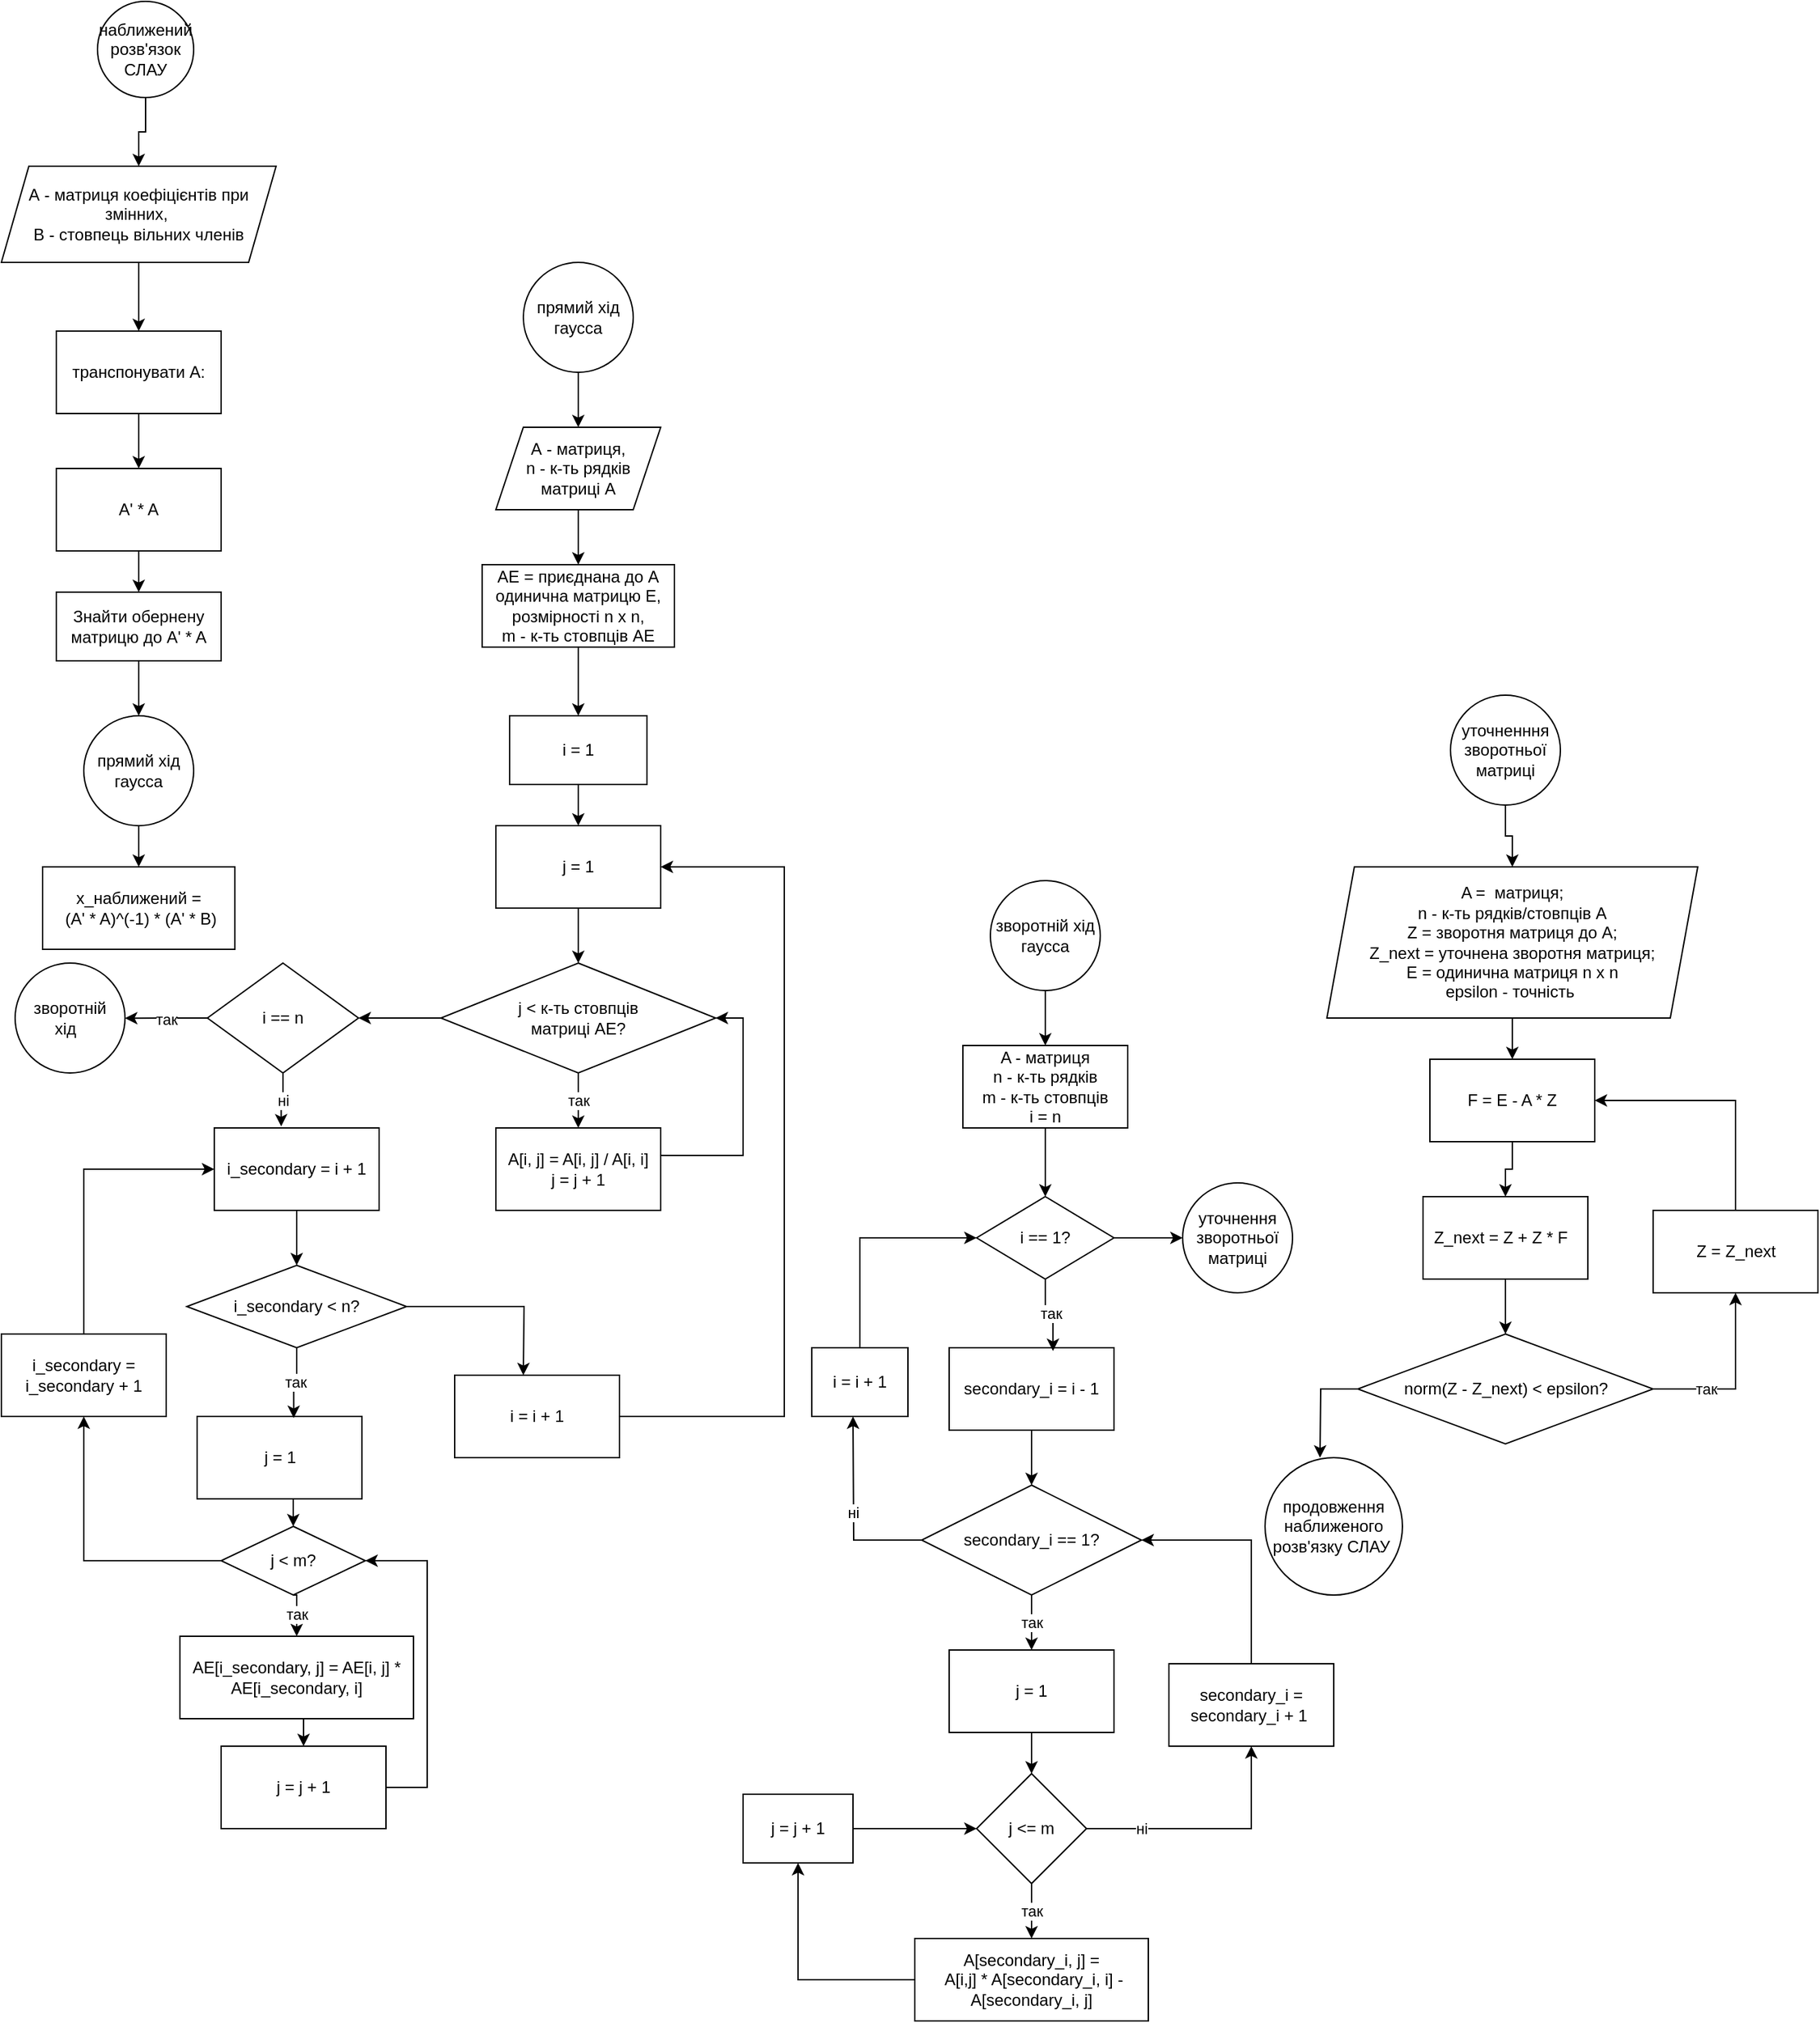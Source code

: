 <mxfile version="22.0.4" type="github">
  <diagram name="Page-1" id="MCVlKL_FO5edadwqrmti">
    <mxGraphModel dx="1050" dy="542" grid="1" gridSize="10" guides="1" tooltips="1" connect="1" arrows="1" fold="1" page="1" pageScale="1" pageWidth="850" pageHeight="1100" math="0" shadow="0">
      <root>
        <mxCell id="0" />
        <mxCell id="1" parent="0" />
        <mxCell id="VI6TpKPM9VBbAlUn-aQ2-7" style="edgeStyle=orthogonalEdgeStyle;rounded=0;orthogonalLoop=1;jettySize=auto;html=1;entryX=0.5;entryY=0;entryDx=0;entryDy=0;" parent="1" source="VI6TpKPM9VBbAlUn-aQ2-1" target="VI6TpKPM9VBbAlUn-aQ2-3" edge="1">
          <mxGeometry relative="1" as="geometry" />
        </mxCell>
        <mxCell id="VI6TpKPM9VBbAlUn-aQ2-1" value="транспонувати А:" style="rounded=0;whiteSpace=wrap;html=1;" parent="1" vertex="1">
          <mxGeometry x="330" y="370" width="120" height="60" as="geometry" />
        </mxCell>
        <mxCell id="VI6TpKPM9VBbAlUn-aQ2-8" style="edgeStyle=orthogonalEdgeStyle;rounded=0;orthogonalLoop=1;jettySize=auto;html=1;entryX=0.5;entryY=0;entryDx=0;entryDy=0;" parent="1" source="VI6TpKPM9VBbAlUn-aQ2-2" target="VI6TpKPM9VBbAlUn-aQ2-1" edge="1">
          <mxGeometry relative="1" as="geometry" />
        </mxCell>
        <mxCell id="VI6TpKPM9VBbAlUn-aQ2-2" value="А - матриця коефіцієнтів при змінних,&amp;nbsp;&lt;br&gt;B - стовпець вільних членів" style="shape=parallelogram;perimeter=parallelogramPerimeter;whiteSpace=wrap;html=1;fixedSize=1;" parent="1" vertex="1">
          <mxGeometry x="290" y="250" width="200" height="70" as="geometry" />
        </mxCell>
        <mxCell id="VI6TpKPM9VBbAlUn-aQ2-6" style="edgeStyle=orthogonalEdgeStyle;rounded=0;orthogonalLoop=1;jettySize=auto;html=1;exitX=0.5;exitY=1;exitDx=0;exitDy=0;entryX=0.5;entryY=0;entryDx=0;entryDy=0;" parent="1" source="VI6TpKPM9VBbAlUn-aQ2-3" target="VI6TpKPM9VBbAlUn-aQ2-4" edge="1">
          <mxGeometry relative="1" as="geometry" />
        </mxCell>
        <mxCell id="VI6TpKPM9VBbAlUn-aQ2-3" value="A&#39; * A" style="rounded=0;whiteSpace=wrap;html=1;" parent="1" vertex="1">
          <mxGeometry x="330" y="470" width="120" height="60" as="geometry" />
        </mxCell>
        <mxCell id="VI6TpKPM9VBbAlUn-aQ2-4" value="Знайти обернену матрицю до A&#39; * A" style="rounded=0;whiteSpace=wrap;html=1;" parent="1" vertex="1">
          <mxGeometry x="330" y="560" width="120" height="50" as="geometry" />
        </mxCell>
        <mxCell id="VI6TpKPM9VBbAlUn-aQ2-9" value="x_наближений =&lt;br&gt;&amp;nbsp;(A&#39; * A)^(-1) * (A&#39; * B)" style="rounded=0;whiteSpace=wrap;html=1;" parent="1" vertex="1">
          <mxGeometry x="320" y="760" width="140" height="60" as="geometry" />
        </mxCell>
        <mxCell id="VI6TpKPM9VBbAlUn-aQ2-10" style="edgeStyle=orthogonalEdgeStyle;rounded=0;orthogonalLoop=1;jettySize=auto;html=1;entryX=0.5;entryY=0;entryDx=0;entryDy=0;" parent="1" source="VI6TpKPM9VBbAlUn-aQ2-4" edge="1" target="ji1PHynXxhOMAUk71epo-2">
          <mxGeometry relative="1" as="geometry">
            <mxPoint x="390" y="660" as="targetPoint" />
          </mxGeometry>
        </mxCell>
        <mxCell id="VI6TpKPM9VBbAlUn-aQ2-53" value="" style="edgeStyle=orthogonalEdgeStyle;rounded=0;orthogonalLoop=1;jettySize=auto;html=1;" parent="1" source="VI6TpKPM9VBbAlUn-aQ2-13" target="VI6TpKPM9VBbAlUn-aQ2-14" edge="1">
          <mxGeometry relative="1" as="geometry" />
        </mxCell>
        <mxCell id="VI6TpKPM9VBbAlUn-aQ2-13" value="А - матриця,&lt;br&gt;n - к-ть рядків матриці А" style="shape=parallelogram;perimeter=parallelogramPerimeter;whiteSpace=wrap;html=1;fixedSize=1;" parent="1" vertex="1">
          <mxGeometry x="650" y="440" width="120" height="60" as="geometry" />
        </mxCell>
        <mxCell id="VI6TpKPM9VBbAlUn-aQ2-24" style="edgeStyle=orthogonalEdgeStyle;rounded=0;orthogonalLoop=1;jettySize=auto;html=1;entryX=0.5;entryY=0;entryDx=0;entryDy=0;" parent="1" source="VI6TpKPM9VBbAlUn-aQ2-14" target="VI6TpKPM9VBbAlUn-aQ2-15" edge="1">
          <mxGeometry relative="1" as="geometry" />
        </mxCell>
        <mxCell id="VI6TpKPM9VBbAlUn-aQ2-14" value="AE = приєднана до А одинична матрицю E, розмірності n x n,&lt;br&gt;m - к-ть стовпців AE" style="rounded=0;whiteSpace=wrap;html=1;" parent="1" vertex="1">
          <mxGeometry x="640" y="540" width="140" height="60" as="geometry" />
        </mxCell>
        <mxCell id="VI6TpKPM9VBbAlUn-aQ2-23" style="edgeStyle=orthogonalEdgeStyle;rounded=0;orthogonalLoop=1;jettySize=auto;html=1;entryX=0.5;entryY=0;entryDx=0;entryDy=0;" parent="1" source="VI6TpKPM9VBbAlUn-aQ2-15" target="VI6TpKPM9VBbAlUn-aQ2-17" edge="1">
          <mxGeometry relative="1" as="geometry">
            <mxPoint x="710" y="620" as="targetPoint" />
          </mxGeometry>
        </mxCell>
        <mxCell id="VI6TpKPM9VBbAlUn-aQ2-15" value="i = 1" style="rounded=0;whiteSpace=wrap;html=1;" parent="1" vertex="1">
          <mxGeometry x="660" y="650" width="100" height="50" as="geometry" />
        </mxCell>
        <mxCell id="VI6TpKPM9VBbAlUn-aQ2-21" style="edgeStyle=orthogonalEdgeStyle;rounded=0;orthogonalLoop=1;jettySize=auto;html=1;entryX=0.5;entryY=0;entryDx=0;entryDy=0;" parent="1" source="VI6TpKPM9VBbAlUn-aQ2-17" target="VI6TpKPM9VBbAlUn-aQ2-18" edge="1">
          <mxGeometry relative="1" as="geometry" />
        </mxCell>
        <mxCell id="VI6TpKPM9VBbAlUn-aQ2-17" value="j = 1" style="rounded=0;whiteSpace=wrap;html=1;" parent="1" vertex="1">
          <mxGeometry x="650" y="730" width="120" height="60" as="geometry" />
        </mxCell>
        <mxCell id="VI6TpKPM9VBbAlUn-aQ2-25" value="так" style="edgeStyle=orthogonalEdgeStyle;rounded=0;orthogonalLoop=1;jettySize=auto;html=1;exitX=0.5;exitY=1;exitDx=0;exitDy=0;entryX=0.5;entryY=0;entryDx=0;entryDy=0;" parent="1" source="VI6TpKPM9VBbAlUn-aQ2-18" target="VI6TpKPM9VBbAlUn-aQ2-19" edge="1">
          <mxGeometry relative="1" as="geometry" />
        </mxCell>
        <mxCell id="VI6TpKPM9VBbAlUn-aQ2-27" style="edgeStyle=orthogonalEdgeStyle;rounded=0;orthogonalLoop=1;jettySize=auto;html=1;exitX=0;exitY=0.5;exitDx=0;exitDy=0;entryX=1;entryY=0.5;entryDx=0;entryDy=0;" parent="1" source="VI6TpKPM9VBbAlUn-aQ2-18" target="VI6TpKPM9VBbAlUn-aQ2-26" edge="1">
          <mxGeometry relative="1" as="geometry" />
        </mxCell>
        <mxCell id="VI6TpKPM9VBbAlUn-aQ2-18" value="j &amp;lt; к-ть стовпців &lt;br&gt;матриці AE?" style="rhombus;whiteSpace=wrap;html=1;" parent="1" vertex="1">
          <mxGeometry x="610" y="830" width="200" height="80" as="geometry" />
        </mxCell>
        <mxCell id="VI6TpKPM9VBbAlUn-aQ2-20" style="edgeStyle=orthogonalEdgeStyle;rounded=0;orthogonalLoop=1;jettySize=auto;html=1;entryX=1;entryY=0.5;entryDx=0;entryDy=0;" parent="1" target="VI6TpKPM9VBbAlUn-aQ2-18" edge="1">
          <mxGeometry relative="1" as="geometry">
            <mxPoint x="760" y="970" as="sourcePoint" />
            <Array as="points">
              <mxPoint x="830" y="970" />
              <mxPoint x="830" y="870" />
            </Array>
          </mxGeometry>
        </mxCell>
        <mxCell id="VI6TpKPM9VBbAlUn-aQ2-19" value="A[i, j] = A[i, j] / A[i, i]&lt;br&gt;j = j + 1" style="rounded=0;whiteSpace=wrap;html=1;" parent="1" vertex="1">
          <mxGeometry x="650" y="950" width="120" height="60" as="geometry" />
        </mxCell>
        <mxCell id="VI6TpKPM9VBbAlUn-aQ2-48" value="ні" style="edgeStyle=orthogonalEdgeStyle;rounded=0;orthogonalLoop=1;jettySize=auto;html=1;entryX=0.406;entryY=-0.018;entryDx=0;entryDy=0;entryPerimeter=0;" parent="1" source="VI6TpKPM9VBbAlUn-aQ2-26" target="VI6TpKPM9VBbAlUn-aQ2-28" edge="1">
          <mxGeometry relative="1" as="geometry">
            <mxPoint x="495" y="940" as="targetPoint" />
          </mxGeometry>
        </mxCell>
        <mxCell id="VI6TpKPM9VBbAlUn-aQ2-49" value="так" style="edgeStyle=orthogonalEdgeStyle;rounded=0;orthogonalLoop=1;jettySize=auto;html=1;exitX=0;exitY=0.5;exitDx=0;exitDy=0;" parent="1" source="VI6TpKPM9VBbAlUn-aQ2-26" edge="1">
          <mxGeometry relative="1" as="geometry">
            <mxPoint x="380" y="870.111" as="targetPoint" />
          </mxGeometry>
        </mxCell>
        <mxCell id="VI6TpKPM9VBbAlUn-aQ2-26" value="i == n" style="rhombus;whiteSpace=wrap;html=1;" parent="1" vertex="1">
          <mxGeometry x="440" y="830" width="110" height="80" as="geometry" />
        </mxCell>
        <mxCell id="VI6TpKPM9VBbAlUn-aQ2-42" style="edgeStyle=orthogonalEdgeStyle;rounded=0;orthogonalLoop=1;jettySize=auto;html=1;entryX=0.5;entryY=0;entryDx=0;entryDy=0;" parent="1" source="VI6TpKPM9VBbAlUn-aQ2-28" target="VI6TpKPM9VBbAlUn-aQ2-29" edge="1">
          <mxGeometry relative="1" as="geometry" />
        </mxCell>
        <mxCell id="VI6TpKPM9VBbAlUn-aQ2-28" value="i_secondary = i + 1" style="rounded=0;whiteSpace=wrap;html=1;" parent="1" vertex="1">
          <mxGeometry x="445" y="950" width="120" height="60" as="geometry" />
        </mxCell>
        <mxCell id="VI6TpKPM9VBbAlUn-aQ2-46" style="edgeStyle=orthogonalEdgeStyle;rounded=0;orthogonalLoop=1;jettySize=auto;html=1;exitX=1;exitY=0.5;exitDx=0;exitDy=0;" parent="1" source="VI6TpKPM9VBbAlUn-aQ2-29" edge="1">
          <mxGeometry relative="1" as="geometry">
            <mxPoint x="670" y="1130" as="targetPoint" />
          </mxGeometry>
        </mxCell>
        <mxCell id="VI6TpKPM9VBbAlUn-aQ2-29" value="i_secondary &amp;lt; n?" style="rhombus;whiteSpace=wrap;html=1;" parent="1" vertex="1">
          <mxGeometry x="425" y="1050" width="160" height="60" as="geometry" />
        </mxCell>
        <mxCell id="VI6TpKPM9VBbAlUn-aQ2-39" style="edgeStyle=orthogonalEdgeStyle;rounded=0;orthogonalLoop=1;jettySize=auto;html=1;exitX=0.5;exitY=1;exitDx=0;exitDy=0;entryX=0.5;entryY=0;entryDx=0;entryDy=0;" parent="1" source="VI6TpKPM9VBbAlUn-aQ2-30" target="VI6TpKPM9VBbAlUn-aQ2-31" edge="1">
          <mxGeometry relative="1" as="geometry" />
        </mxCell>
        <mxCell id="VI6TpKPM9VBbAlUn-aQ2-30" value="j = 1" style="rounded=0;whiteSpace=wrap;html=1;" parent="1" vertex="1">
          <mxGeometry x="432.5" y="1160" width="120" height="60" as="geometry" />
        </mxCell>
        <mxCell id="VI6TpKPM9VBbAlUn-aQ2-34" value="так" style="edgeStyle=orthogonalEdgeStyle;rounded=0;orthogonalLoop=1;jettySize=auto;html=1;exitX=0.5;exitY=1;exitDx=0;exitDy=0;entryX=0.5;entryY=0;entryDx=0;entryDy=0;" parent="1" source="VI6TpKPM9VBbAlUn-aQ2-31" target="VI6TpKPM9VBbAlUn-aQ2-32" edge="1">
          <mxGeometry relative="1" as="geometry">
            <mxPoint x="492.769" y="1310.0" as="targetPoint" />
          </mxGeometry>
        </mxCell>
        <mxCell id="VI6TpKPM9VBbAlUn-aQ2-44" style="edgeStyle=orthogonalEdgeStyle;rounded=0;orthogonalLoop=1;jettySize=auto;html=1;exitX=0;exitY=0.5;exitDx=0;exitDy=0;entryX=0.5;entryY=1;entryDx=0;entryDy=0;" parent="1" source="VI6TpKPM9VBbAlUn-aQ2-31" target="VI6TpKPM9VBbAlUn-aQ2-43" edge="1">
          <mxGeometry relative="1" as="geometry" />
        </mxCell>
        <mxCell id="VI6TpKPM9VBbAlUn-aQ2-31" value="j &amp;lt; m?" style="rhombus;whiteSpace=wrap;html=1;" parent="1" vertex="1">
          <mxGeometry x="450" y="1240" width="105" height="50" as="geometry" />
        </mxCell>
        <mxCell id="VI6TpKPM9VBbAlUn-aQ2-37" style="edgeStyle=orthogonalEdgeStyle;rounded=0;orthogonalLoop=1;jettySize=auto;html=1;exitX=0.5;exitY=1;exitDx=0;exitDy=0;entryX=0.5;entryY=0;entryDx=0;entryDy=0;" parent="1" source="VI6TpKPM9VBbAlUn-aQ2-32" target="VI6TpKPM9VBbAlUn-aQ2-33" edge="1">
          <mxGeometry relative="1" as="geometry" />
        </mxCell>
        <mxCell id="VI6TpKPM9VBbAlUn-aQ2-32" value="AE[i_secondary, j] = AE[i, j] * AE[i_secondary, i]" style="rounded=0;whiteSpace=wrap;html=1;" parent="1" vertex="1">
          <mxGeometry x="420" y="1320" width="170" height="60" as="geometry" />
        </mxCell>
        <mxCell id="VI6TpKPM9VBbAlUn-aQ2-38" style="edgeStyle=orthogonalEdgeStyle;rounded=0;orthogonalLoop=1;jettySize=auto;html=1;exitX=1;exitY=0.5;exitDx=0;exitDy=0;entryX=1;entryY=0.5;entryDx=0;entryDy=0;" parent="1" source="VI6TpKPM9VBbAlUn-aQ2-33" target="VI6TpKPM9VBbAlUn-aQ2-31" edge="1">
          <mxGeometry relative="1" as="geometry">
            <Array as="points">
              <mxPoint x="600" y="1430" />
              <mxPoint x="600" y="1265" />
            </Array>
          </mxGeometry>
        </mxCell>
        <mxCell id="VI6TpKPM9VBbAlUn-aQ2-33" value="j = j + 1" style="rounded=0;whiteSpace=wrap;html=1;" parent="1" vertex="1">
          <mxGeometry x="450" y="1400" width="120" height="60" as="geometry" />
        </mxCell>
        <mxCell id="VI6TpKPM9VBbAlUn-aQ2-41" value="так" style="edgeStyle=orthogonalEdgeStyle;rounded=0;orthogonalLoop=1;jettySize=auto;html=1;exitX=0.5;exitY=1;exitDx=0;exitDy=0;entryX=0.586;entryY=0.019;entryDx=0;entryDy=0;entryPerimeter=0;" parent="1" source="VI6TpKPM9VBbAlUn-aQ2-29" target="VI6TpKPM9VBbAlUn-aQ2-30" edge="1">
          <mxGeometry relative="1" as="geometry" />
        </mxCell>
        <mxCell id="VI6TpKPM9VBbAlUn-aQ2-45" style="edgeStyle=orthogonalEdgeStyle;rounded=0;orthogonalLoop=1;jettySize=auto;html=1;exitX=0.5;exitY=0;exitDx=0;exitDy=0;entryX=0;entryY=0.5;entryDx=0;entryDy=0;" parent="1" source="VI6TpKPM9VBbAlUn-aQ2-43" target="VI6TpKPM9VBbAlUn-aQ2-28" edge="1">
          <mxGeometry relative="1" as="geometry" />
        </mxCell>
        <mxCell id="VI6TpKPM9VBbAlUn-aQ2-43" value="i_secondary = i_secondary + 1" style="rounded=0;whiteSpace=wrap;html=1;" parent="1" vertex="1">
          <mxGeometry x="290" y="1100" width="120" height="60" as="geometry" />
        </mxCell>
        <mxCell id="VI6TpKPM9VBbAlUn-aQ2-51" style="edgeStyle=orthogonalEdgeStyle;rounded=0;orthogonalLoop=1;jettySize=auto;html=1;entryX=1;entryY=0.5;entryDx=0;entryDy=0;" parent="1" source="VI6TpKPM9VBbAlUn-aQ2-47" target="VI6TpKPM9VBbAlUn-aQ2-17" edge="1">
          <mxGeometry relative="1" as="geometry">
            <mxPoint x="710" y="645" as="targetPoint" />
            <Array as="points">
              <mxPoint x="860" y="1160" />
              <mxPoint x="860" y="760" />
            </Array>
          </mxGeometry>
        </mxCell>
        <mxCell id="VI6TpKPM9VBbAlUn-aQ2-47" value="i = i + 1" style="rounded=0;whiteSpace=wrap;html=1;" parent="1" vertex="1">
          <mxGeometry x="620" y="1130" width="120" height="60" as="geometry" />
        </mxCell>
        <mxCell id="VI6TpKPM9VBbAlUn-aQ2-50" value="зворотній хід&amp;nbsp;&amp;nbsp;" style="ellipse;whiteSpace=wrap;html=1;aspect=fixed;" parent="1" vertex="1">
          <mxGeometry x="300" y="830" width="80" height="80" as="geometry" />
        </mxCell>
        <mxCell id="ji1PHynXxhOMAUk71epo-1" value="прямий хід гаусса" style="ellipse;whiteSpace=wrap;html=1;aspect=fixed;" vertex="1" parent="1">
          <mxGeometry x="670" y="320" width="80" height="80" as="geometry" />
        </mxCell>
        <mxCell id="ji1PHynXxhOMAUk71epo-2" value="прямий хід гаусса" style="ellipse;whiteSpace=wrap;html=1;aspect=fixed;" vertex="1" parent="1">
          <mxGeometry x="350" y="650" width="80" height="80" as="geometry" />
        </mxCell>
        <mxCell id="ji1PHynXxhOMAUk71epo-3" value="" style="endArrow=classic;html=1;rounded=0;exitX=0.5;exitY=1;exitDx=0;exitDy=0;entryX=0.5;entryY=0;entryDx=0;entryDy=0;" edge="1" parent="1" source="ji1PHynXxhOMAUk71epo-2" target="VI6TpKPM9VBbAlUn-aQ2-9">
          <mxGeometry width="50" height="50" relative="1" as="geometry">
            <mxPoint x="510" y="720" as="sourcePoint" />
            <mxPoint x="560" y="670" as="targetPoint" />
          </mxGeometry>
        </mxCell>
        <mxCell id="ji1PHynXxhOMAUk71epo-4" value="" style="endArrow=classic;html=1;rounded=0;entryX=0.5;entryY=0;entryDx=0;entryDy=0;exitX=0.5;exitY=1;exitDx=0;exitDy=0;" edge="1" parent="1" source="ji1PHynXxhOMAUk71epo-1" target="VI6TpKPM9VBbAlUn-aQ2-13">
          <mxGeometry width="50" height="50" relative="1" as="geometry">
            <mxPoint x="480" y="430" as="sourcePoint" />
            <mxPoint x="530" y="380" as="targetPoint" />
          </mxGeometry>
        </mxCell>
        <mxCell id="ji1PHynXxhOMAUk71epo-16" style="edgeStyle=orthogonalEdgeStyle;rounded=0;orthogonalLoop=1;jettySize=auto;html=1;exitX=0.5;exitY=1;exitDx=0;exitDy=0;entryX=0.5;entryY=0;entryDx=0;entryDy=0;" edge="1" parent="1" source="ji1PHynXxhOMAUk71epo-5" target="ji1PHynXxhOMAUk71epo-6">
          <mxGeometry relative="1" as="geometry" />
        </mxCell>
        <mxCell id="ji1PHynXxhOMAUk71epo-5" value="зворотній хід гаусса" style="ellipse;whiteSpace=wrap;html=1;aspect=fixed;" vertex="1" parent="1">
          <mxGeometry x="1010" y="770" width="80" height="80" as="geometry" />
        </mxCell>
        <mxCell id="ji1PHynXxhOMAUk71epo-17" style="edgeStyle=orthogonalEdgeStyle;rounded=0;orthogonalLoop=1;jettySize=auto;html=1;exitX=0.5;exitY=1;exitDx=0;exitDy=0;entryX=0.5;entryY=0;entryDx=0;entryDy=0;" edge="1" parent="1" source="ji1PHynXxhOMAUk71epo-6" target="ji1PHynXxhOMAUk71epo-8">
          <mxGeometry relative="1" as="geometry" />
        </mxCell>
        <mxCell id="ji1PHynXxhOMAUk71epo-6" value="A - матриця&lt;br&gt;n - к-ть рядків&lt;br&gt;m - к-ть стовпців&lt;br&gt;i = n" style="rounded=0;whiteSpace=wrap;html=1;" vertex="1" parent="1">
          <mxGeometry x="990" y="890" width="120" height="60" as="geometry" />
        </mxCell>
        <mxCell id="ji1PHynXxhOMAUk71epo-19" style="edgeStyle=orthogonalEdgeStyle;rounded=0;orthogonalLoop=1;jettySize=auto;html=1;exitX=0.5;exitY=1;exitDx=0;exitDy=0;entryX=0.5;entryY=0;entryDx=0;entryDy=0;" edge="1" parent="1" source="ji1PHynXxhOMAUk71epo-7" target="ji1PHynXxhOMAUk71epo-9">
          <mxGeometry relative="1" as="geometry" />
        </mxCell>
        <mxCell id="ji1PHynXxhOMAUk71epo-7" value="secondary_i = i - 1" style="rounded=0;whiteSpace=wrap;html=1;" vertex="1" parent="1">
          <mxGeometry x="980" y="1110" width="120" height="60" as="geometry" />
        </mxCell>
        <mxCell id="ji1PHynXxhOMAUk71epo-32" style="edgeStyle=orthogonalEdgeStyle;rounded=0;orthogonalLoop=1;jettySize=auto;html=1;exitX=1;exitY=0.5;exitDx=0;exitDy=0;" edge="1" parent="1" source="ji1PHynXxhOMAUk71epo-8">
          <mxGeometry relative="1" as="geometry">
            <mxPoint x="1150" y="1030" as="targetPoint" />
          </mxGeometry>
        </mxCell>
        <mxCell id="ji1PHynXxhOMAUk71epo-8" value="i == 1?" style="rhombus;whiteSpace=wrap;html=1;" vertex="1" parent="1">
          <mxGeometry x="1000" y="1000" width="100" height="60" as="geometry" />
        </mxCell>
        <mxCell id="ji1PHynXxhOMAUk71epo-20" value="так" style="edgeStyle=orthogonalEdgeStyle;rounded=0;orthogonalLoop=1;jettySize=auto;html=1;exitX=0.5;exitY=1;exitDx=0;exitDy=0;entryX=0.5;entryY=0;entryDx=0;entryDy=0;" edge="1" parent="1" source="ji1PHynXxhOMAUk71epo-9" target="ji1PHynXxhOMAUk71epo-10">
          <mxGeometry relative="1" as="geometry" />
        </mxCell>
        <mxCell id="ji1PHynXxhOMAUk71epo-30" value="ні" style="edgeStyle=orthogonalEdgeStyle;rounded=0;orthogonalLoop=1;jettySize=auto;html=1;exitX=0;exitY=0.5;exitDx=0;exitDy=0;" edge="1" parent="1" source="ji1PHynXxhOMAUk71epo-9">
          <mxGeometry relative="1" as="geometry">
            <mxPoint x="910" y="1160" as="targetPoint" />
          </mxGeometry>
        </mxCell>
        <mxCell id="ji1PHynXxhOMAUk71epo-9" value="secondary_i == 1?" style="rhombus;whiteSpace=wrap;html=1;" vertex="1" parent="1">
          <mxGeometry x="960" y="1210" width="160" height="80" as="geometry" />
        </mxCell>
        <mxCell id="ji1PHynXxhOMAUk71epo-21" style="edgeStyle=orthogonalEdgeStyle;rounded=0;orthogonalLoop=1;jettySize=auto;html=1;exitX=0.5;exitY=1;exitDx=0;exitDy=0;entryX=0.5;entryY=0;entryDx=0;entryDy=0;" edge="1" parent="1" source="ji1PHynXxhOMAUk71epo-10" target="ji1PHynXxhOMAUk71epo-11">
          <mxGeometry relative="1" as="geometry" />
        </mxCell>
        <mxCell id="ji1PHynXxhOMAUk71epo-10" value="j = 1" style="rounded=0;whiteSpace=wrap;html=1;" vertex="1" parent="1">
          <mxGeometry x="980" y="1330" width="120" height="60" as="geometry" />
        </mxCell>
        <mxCell id="ji1PHynXxhOMAUk71epo-22" value="так" style="edgeStyle=orthogonalEdgeStyle;rounded=0;orthogonalLoop=1;jettySize=auto;html=1;" edge="1" parent="1" source="ji1PHynXxhOMAUk71epo-11" target="ji1PHynXxhOMAUk71epo-12">
          <mxGeometry relative="1" as="geometry" />
        </mxCell>
        <mxCell id="ji1PHynXxhOMAUk71epo-28" value="ні" style="edgeStyle=orthogonalEdgeStyle;rounded=0;orthogonalLoop=1;jettySize=auto;html=1;exitX=1;exitY=0.5;exitDx=0;exitDy=0;" edge="1" parent="1" source="ji1PHynXxhOMAUk71epo-11" target="ji1PHynXxhOMAUk71epo-14">
          <mxGeometry x="-0.556" relative="1" as="geometry">
            <mxPoint x="1220" y="1400" as="targetPoint" />
            <mxPoint as="offset" />
          </mxGeometry>
        </mxCell>
        <mxCell id="ji1PHynXxhOMAUk71epo-11" value="j &amp;lt;= m" style="rhombus;whiteSpace=wrap;html=1;" vertex="1" parent="1">
          <mxGeometry x="1000" y="1420" width="80" height="80" as="geometry" />
        </mxCell>
        <mxCell id="ji1PHynXxhOMAUk71epo-26" style="edgeStyle=orthogonalEdgeStyle;rounded=0;orthogonalLoop=1;jettySize=auto;html=1;exitX=0;exitY=0.5;exitDx=0;exitDy=0;entryX=0.5;entryY=1;entryDx=0;entryDy=0;" edge="1" parent="1" source="ji1PHynXxhOMAUk71epo-12" target="ji1PHynXxhOMAUk71epo-13">
          <mxGeometry relative="1" as="geometry" />
        </mxCell>
        <mxCell id="ji1PHynXxhOMAUk71epo-12" value="A[secondary_i, j] =&lt;br&gt;&amp;nbsp;A[i,j] * A[secondary_i, i] - A[secondary_i, j]" style="rounded=0;whiteSpace=wrap;html=1;" vertex="1" parent="1">
          <mxGeometry x="955" y="1540" width="170" height="60" as="geometry" />
        </mxCell>
        <mxCell id="ji1PHynXxhOMAUk71epo-27" style="edgeStyle=orthogonalEdgeStyle;rounded=0;orthogonalLoop=1;jettySize=auto;html=1;entryX=0;entryY=0.5;entryDx=0;entryDy=0;" edge="1" parent="1" source="ji1PHynXxhOMAUk71epo-13" target="ji1PHynXxhOMAUk71epo-11">
          <mxGeometry relative="1" as="geometry" />
        </mxCell>
        <mxCell id="ji1PHynXxhOMAUk71epo-13" value="j = j + 1" style="rounded=0;whiteSpace=wrap;html=1;" vertex="1" parent="1">
          <mxGeometry x="830" y="1435" width="80" height="50" as="geometry" />
        </mxCell>
        <mxCell id="ji1PHynXxhOMAUk71epo-29" style="edgeStyle=orthogonalEdgeStyle;rounded=0;orthogonalLoop=1;jettySize=auto;html=1;exitX=0.5;exitY=0;exitDx=0;exitDy=0;entryX=1;entryY=0.5;entryDx=0;entryDy=0;" edge="1" parent="1" source="ji1PHynXxhOMAUk71epo-14" target="ji1PHynXxhOMAUk71epo-9">
          <mxGeometry relative="1" as="geometry" />
        </mxCell>
        <mxCell id="ji1PHynXxhOMAUk71epo-14" value="secondary_i = secondary_i + 1&amp;nbsp;" style="rounded=0;whiteSpace=wrap;html=1;" vertex="1" parent="1">
          <mxGeometry x="1140" y="1340" width="120" height="60" as="geometry" />
        </mxCell>
        <mxCell id="ji1PHynXxhOMAUk71epo-31" style="edgeStyle=orthogonalEdgeStyle;rounded=0;orthogonalLoop=1;jettySize=auto;html=1;exitX=0.5;exitY=0;exitDx=0;exitDy=0;entryX=0;entryY=0.5;entryDx=0;entryDy=0;" edge="1" parent="1" source="ji1PHynXxhOMAUk71epo-15" target="ji1PHynXxhOMAUk71epo-8">
          <mxGeometry relative="1" as="geometry" />
        </mxCell>
        <mxCell id="ji1PHynXxhOMAUk71epo-15" value="i = i + 1" style="rounded=0;whiteSpace=wrap;html=1;" vertex="1" parent="1">
          <mxGeometry x="880" y="1110" width="70" height="50" as="geometry" />
        </mxCell>
        <mxCell id="ji1PHynXxhOMAUk71epo-18" value="так" style="edgeStyle=orthogonalEdgeStyle;rounded=0;orthogonalLoop=1;jettySize=auto;html=1;exitX=0.5;exitY=1;exitDx=0;exitDy=0;entryX=0.63;entryY=0.04;entryDx=0;entryDy=0;entryPerimeter=0;" edge="1" parent="1" source="ji1PHynXxhOMAUk71epo-8" target="ji1PHynXxhOMAUk71epo-7">
          <mxGeometry relative="1" as="geometry" />
        </mxCell>
        <mxCell id="ji1PHynXxhOMAUk71epo-33" value="уточнення зворотньої матриці" style="ellipse;whiteSpace=wrap;html=1;aspect=fixed;" vertex="1" parent="1">
          <mxGeometry x="1150" y="990" width="80" height="80" as="geometry" />
        </mxCell>
        <mxCell id="ji1PHynXxhOMAUk71epo-41" style="edgeStyle=orthogonalEdgeStyle;rounded=0;orthogonalLoop=1;jettySize=auto;html=1;exitX=0.5;exitY=1;exitDx=0;exitDy=0;" edge="1" parent="1" source="ji1PHynXxhOMAUk71epo-34" target="ji1PHynXxhOMAUk71epo-40">
          <mxGeometry relative="1" as="geometry" />
        </mxCell>
        <mxCell id="ji1PHynXxhOMAUk71epo-34" value="уточненння зворотньої матриці" style="ellipse;whiteSpace=wrap;html=1;aspect=fixed;" vertex="1" parent="1">
          <mxGeometry x="1345" y="635" width="80" height="80" as="geometry" />
        </mxCell>
        <mxCell id="ji1PHynXxhOMAUk71epo-43" style="edgeStyle=orthogonalEdgeStyle;rounded=0;orthogonalLoop=1;jettySize=auto;html=1;exitX=0.5;exitY=1;exitDx=0;exitDy=0;entryX=0.5;entryY=0;entryDx=0;entryDy=0;" edge="1" parent="1" source="ji1PHynXxhOMAUk71epo-36" target="ji1PHynXxhOMAUk71epo-37">
          <mxGeometry relative="1" as="geometry" />
        </mxCell>
        <mxCell id="ji1PHynXxhOMAUk71epo-36" value="F = E - A * Z" style="rounded=0;whiteSpace=wrap;html=1;" vertex="1" parent="1">
          <mxGeometry x="1330" y="900" width="120" height="60" as="geometry" />
        </mxCell>
        <mxCell id="ji1PHynXxhOMAUk71epo-44" style="edgeStyle=orthogonalEdgeStyle;rounded=0;orthogonalLoop=1;jettySize=auto;html=1;exitX=0.5;exitY=1;exitDx=0;exitDy=0;entryX=0.5;entryY=0;entryDx=0;entryDy=0;" edge="1" parent="1" source="ji1PHynXxhOMAUk71epo-37" target="ji1PHynXxhOMAUk71epo-38">
          <mxGeometry relative="1" as="geometry" />
        </mxCell>
        <mxCell id="ji1PHynXxhOMAUk71epo-37" value="Z_next = Z + Z * F&amp;nbsp;&amp;nbsp;" style="rounded=0;whiteSpace=wrap;html=1;" vertex="1" parent="1">
          <mxGeometry x="1325" y="1000" width="120" height="60" as="geometry" />
        </mxCell>
        <mxCell id="ji1PHynXxhOMAUk71epo-45" value="так" style="edgeStyle=orthogonalEdgeStyle;rounded=0;orthogonalLoop=1;jettySize=auto;html=1;exitX=1;exitY=0.5;exitDx=0;exitDy=0;entryX=0.5;entryY=1;entryDx=0;entryDy=0;" edge="1" parent="1" source="ji1PHynXxhOMAUk71epo-38" target="ji1PHynXxhOMAUk71epo-39">
          <mxGeometry x="-0.423" relative="1" as="geometry">
            <mxPoint x="1" as="offset" />
          </mxGeometry>
        </mxCell>
        <mxCell id="ji1PHynXxhOMAUk71epo-47" style="edgeStyle=orthogonalEdgeStyle;rounded=0;orthogonalLoop=1;jettySize=auto;html=1;exitX=0;exitY=0.5;exitDx=0;exitDy=0;" edge="1" parent="1" source="ji1PHynXxhOMAUk71epo-38">
          <mxGeometry relative="1" as="geometry">
            <mxPoint x="1250" y="1190" as="targetPoint" />
          </mxGeometry>
        </mxCell>
        <mxCell id="ji1PHynXxhOMAUk71epo-38" value="norm(Z - Z_next) &amp;lt; epsilon?" style="rhombus;whiteSpace=wrap;html=1;" vertex="1" parent="1">
          <mxGeometry x="1277.5" y="1100" width="215" height="80" as="geometry" />
        </mxCell>
        <mxCell id="ji1PHynXxhOMAUk71epo-46" style="edgeStyle=orthogonalEdgeStyle;rounded=0;orthogonalLoop=1;jettySize=auto;html=1;exitX=0.5;exitY=0;exitDx=0;exitDy=0;entryX=1;entryY=0.5;entryDx=0;entryDy=0;" edge="1" parent="1" source="ji1PHynXxhOMAUk71epo-39" target="ji1PHynXxhOMAUk71epo-36">
          <mxGeometry relative="1" as="geometry" />
        </mxCell>
        <mxCell id="ji1PHynXxhOMAUk71epo-39" value="Z = Z_next" style="rounded=0;whiteSpace=wrap;html=1;" vertex="1" parent="1">
          <mxGeometry x="1492.5" y="1010" width="120" height="60" as="geometry" />
        </mxCell>
        <mxCell id="ji1PHynXxhOMAUk71epo-42" style="edgeStyle=orthogonalEdgeStyle;rounded=0;orthogonalLoop=1;jettySize=auto;html=1;exitX=0.5;exitY=1;exitDx=0;exitDy=0;" edge="1" parent="1" source="ji1PHynXxhOMAUk71epo-40" target="ji1PHynXxhOMAUk71epo-36">
          <mxGeometry relative="1" as="geometry" />
        </mxCell>
        <mxCell id="ji1PHynXxhOMAUk71epo-40" value="A =&amp;nbsp; матриця;&lt;br style=&quot;border-color: var(--border-color);&quot;&gt;n - к-ть рядків/стовпців А&lt;br style=&quot;border-color: var(--border-color);&quot;&gt;Z = зворотня матриця до А;&lt;br style=&quot;border-color: var(--border-color);&quot;&gt;Z_next = уточнена зворотня матриця;&lt;br style=&quot;border-color: var(--border-color);&quot;&gt;E = одинична матриця n x n&lt;br style=&quot;border-color: var(--border-color);&quot;&gt;epsilon - точність&amp;nbsp;" style="shape=parallelogram;perimeter=parallelogramPerimeter;whiteSpace=wrap;html=1;fixedSize=1;" vertex="1" parent="1">
          <mxGeometry x="1255" y="760" width="270" height="110" as="geometry" />
        </mxCell>
        <mxCell id="ji1PHynXxhOMAUk71epo-48" value="продовження наближеного розв&#39;язку СЛАУ&amp;nbsp;" style="ellipse;whiteSpace=wrap;html=1;aspect=fixed;" vertex="1" parent="1">
          <mxGeometry x="1210" y="1190" width="100" height="100" as="geometry" />
        </mxCell>
        <mxCell id="ji1PHynXxhOMAUk71epo-50" style="edgeStyle=orthogonalEdgeStyle;rounded=0;orthogonalLoop=1;jettySize=auto;html=1;entryX=0.5;entryY=0;entryDx=0;entryDy=0;" edge="1" parent="1" source="ji1PHynXxhOMAUk71epo-49" target="VI6TpKPM9VBbAlUn-aQ2-2">
          <mxGeometry relative="1" as="geometry" />
        </mxCell>
        <mxCell id="ji1PHynXxhOMAUk71epo-49" value="наближений розв&#39;язок СЛАУ" style="ellipse;whiteSpace=wrap;html=1;aspect=fixed;" vertex="1" parent="1">
          <mxGeometry x="360" y="130" width="70" height="70" as="geometry" />
        </mxCell>
      </root>
    </mxGraphModel>
  </diagram>
</mxfile>
